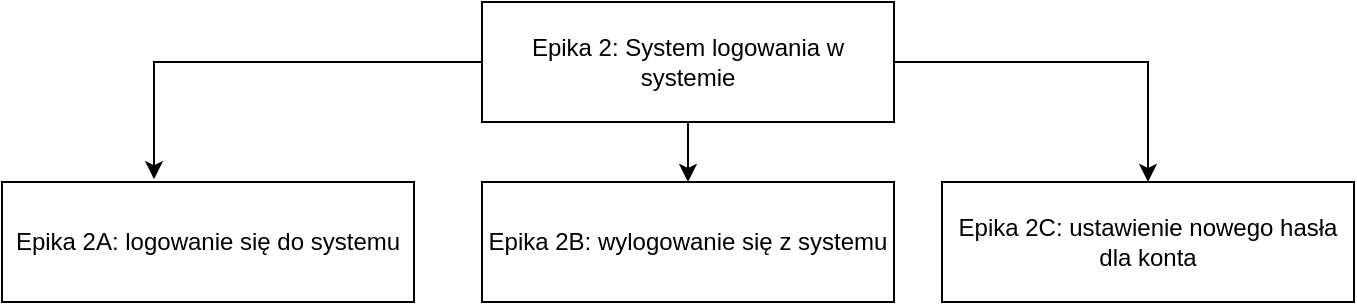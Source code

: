<mxfile version="21.3.6" type="github">
  <diagram name="Strona-1" id="0LLe7s4RpF6T6vIi_UMm">
    <mxGraphModel dx="1050" dy="541" grid="1" gridSize="10" guides="1" tooltips="1" connect="1" arrows="1" fold="1" page="1" pageScale="1" pageWidth="827" pageHeight="1169" math="0" shadow="0">
      <root>
        <mxCell id="0" />
        <mxCell id="1" parent="0" />
        <mxCell id="64XrX1-pvabhn10SiMgF-7" style="edgeStyle=orthogonalEdgeStyle;rounded=0;orthogonalLoop=1;jettySize=auto;html=1;entryX=0.369;entryY=-0.023;entryDx=0;entryDy=0;entryPerimeter=0;" edge="1" parent="1" source="64XrX1-pvabhn10SiMgF-1" target="64XrX1-pvabhn10SiMgF-2">
          <mxGeometry relative="1" as="geometry" />
        </mxCell>
        <mxCell id="64XrX1-pvabhn10SiMgF-8" style="edgeStyle=orthogonalEdgeStyle;rounded=0;orthogonalLoop=1;jettySize=auto;html=1;" edge="1" parent="1" source="64XrX1-pvabhn10SiMgF-1" target="64XrX1-pvabhn10SiMgF-5">
          <mxGeometry relative="1" as="geometry" />
        </mxCell>
        <mxCell id="64XrX1-pvabhn10SiMgF-9" style="edgeStyle=orthogonalEdgeStyle;rounded=0;orthogonalLoop=1;jettySize=auto;html=1;" edge="1" parent="1" source="64XrX1-pvabhn10SiMgF-1" target="64XrX1-pvabhn10SiMgF-4">
          <mxGeometry relative="1" as="geometry" />
        </mxCell>
        <mxCell id="64XrX1-pvabhn10SiMgF-1" value="Epika 2: System logowania w systemie" style="rounded=0;whiteSpace=wrap;html=1;" vertex="1" parent="1">
          <mxGeometry x="330" y="70" width="206" height="60" as="geometry" />
        </mxCell>
        <mxCell id="64XrX1-pvabhn10SiMgF-2" value="Epika 2A: logowanie się do systemu" style="rounded=0;whiteSpace=wrap;html=1;" vertex="1" parent="1">
          <mxGeometry x="90" y="160" width="206" height="60" as="geometry" />
        </mxCell>
        <mxCell id="64XrX1-pvabhn10SiMgF-4" value="Epika 2B: wylogowanie się z systemu" style="rounded=0;whiteSpace=wrap;html=1;" vertex="1" parent="1">
          <mxGeometry x="330" y="160" width="206" height="60" as="geometry" />
        </mxCell>
        <mxCell id="64XrX1-pvabhn10SiMgF-5" value="Epika 2C: ustawienie nowego hasła dla konta" style="rounded=0;whiteSpace=wrap;html=1;" vertex="1" parent="1">
          <mxGeometry x="560" y="160" width="206" height="60" as="geometry" />
        </mxCell>
      </root>
    </mxGraphModel>
  </diagram>
</mxfile>

